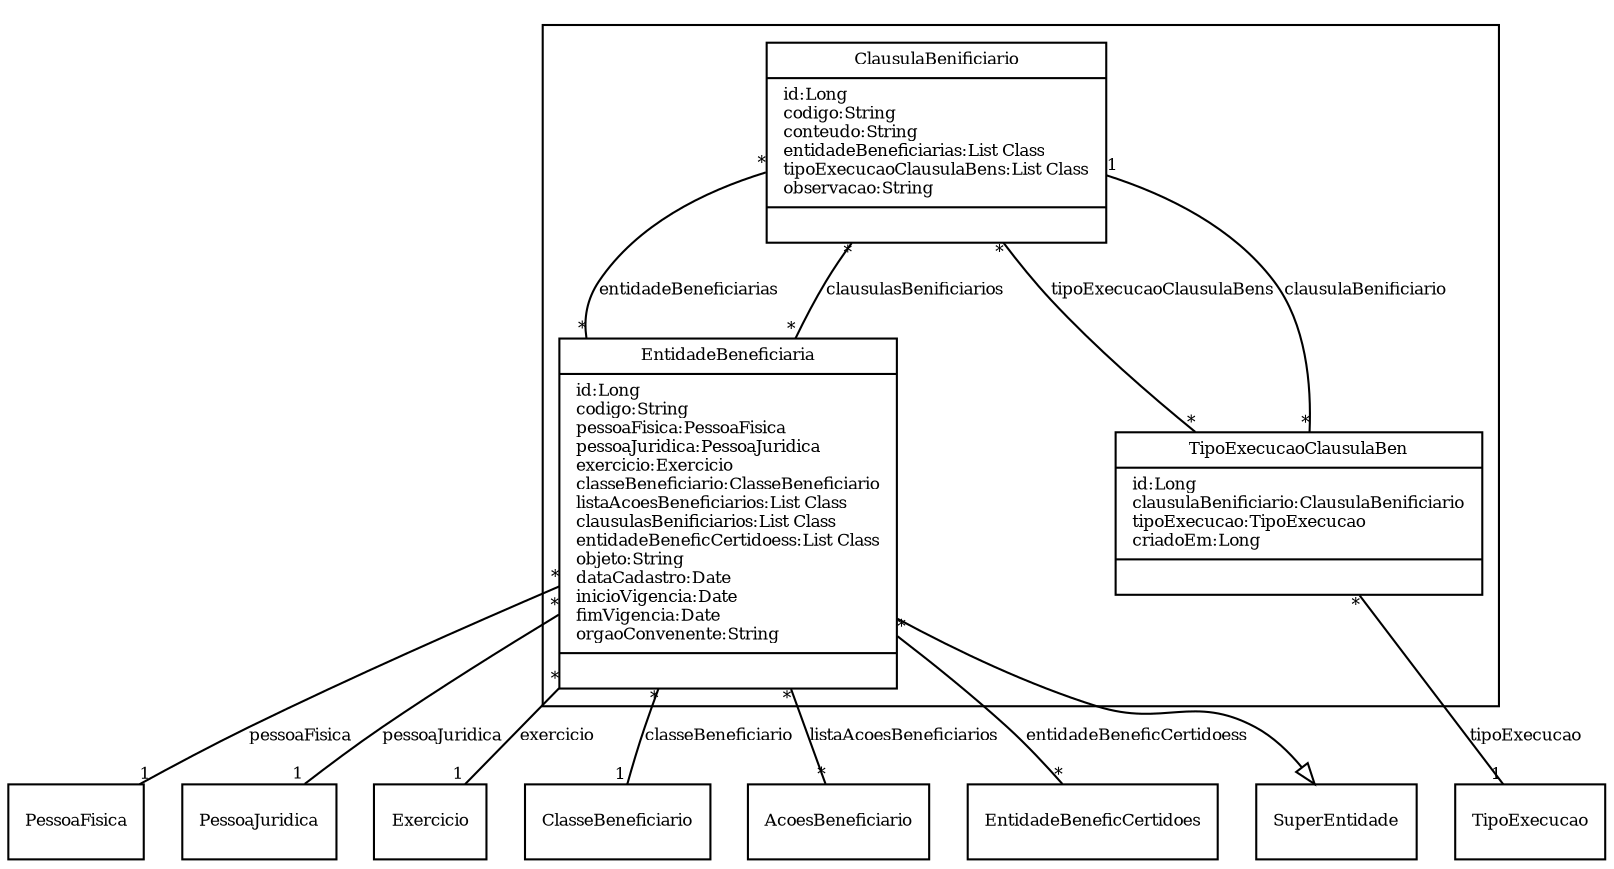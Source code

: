 digraph G{
fontname = "Times-Roman"
fontsize = 8

node [
        fontname = "Times-Roman"
        fontsize = 8
        shape = "record"
]

edge [
        fontname = "Times-Roman"
        fontsize = 8
]

subgraph clusterCLAUSULAS_BENEFICIARIAS
{
ClausulaBenificiario [label = "{ClausulaBenificiario|id:Long\lcodigo:String\lconteudo:String\lentidadeBeneficiarias:List Class\ltipoExecucaoClausulaBens:List Class\lobservacao:String\l|\l}"]
EntidadeBeneficiaria [label = "{EntidadeBeneficiaria|id:Long\lcodigo:String\lpessoaFisica:PessoaFisica\lpessoaJuridica:PessoaJuridica\lexercicio:Exercicio\lclasseBeneficiario:ClasseBeneficiario\llistaAcoesBeneficiarios:List Class\lclausulasBenificiarios:List Class\lentidadeBeneficCertidoess:List Class\lobjeto:String\ldataCadastro:Date\linicioVigencia:Date\lfimVigencia:Date\lorgaoConvenente:String\l|\l}"]
TipoExecucaoClausulaBen [label = "{TipoExecucaoClausulaBen|id:Long\lclausulaBenificiario:ClausulaBenificiario\ltipoExecucao:TipoExecucao\lcriadoEm:Long\l|\l}"]
}
edge [arrowhead = "none" headlabel = "*" taillabel = "*"] ClausulaBenificiario -> EntidadeBeneficiaria [label = "entidadeBeneficiarias"]
edge [arrowhead = "none" headlabel = "*" taillabel = "*"] ClausulaBenificiario -> TipoExecucaoClausulaBen [label = "tipoExecucaoClausulaBens"]
edge [arrowhead = "none" headlabel = "1" taillabel = "*"] EntidadeBeneficiaria -> PessoaFisica [label = "pessoaFisica"]
edge [arrowhead = "none" headlabel = "1" taillabel = "*"] EntidadeBeneficiaria -> PessoaJuridica [label = "pessoaJuridica"]
edge [arrowhead = "none" headlabel = "1" taillabel = "*"] EntidadeBeneficiaria -> Exercicio [label = "exercicio"]
edge [arrowhead = "none" headlabel = "1" taillabel = "*"] EntidadeBeneficiaria -> ClasseBeneficiario [label = "classeBeneficiario"]
edge [arrowhead = "none" headlabel = "*" taillabel = "*"] EntidadeBeneficiaria -> AcoesBeneficiario [label = "listaAcoesBeneficiarios"]
edge [arrowhead = "none" headlabel = "*" taillabel = "*"] EntidadeBeneficiaria -> ClausulaBenificiario [label = "clausulasBenificiarios"]
edge [arrowhead = "none" headlabel = "*" taillabel = "*"] EntidadeBeneficiaria -> EntidadeBeneficCertidoes [label = "entidadeBeneficCertidoess"]
edge [ arrowhead = "empty" headlabel = "" taillabel = ""] EntidadeBeneficiaria -> SuperEntidade
edge [arrowhead = "none" headlabel = "1" taillabel = "*"] TipoExecucaoClausulaBen -> ClausulaBenificiario [label = "clausulaBenificiario"]
edge [arrowhead = "none" headlabel = "1" taillabel = "*"] TipoExecucaoClausulaBen -> TipoExecucao [label = "tipoExecucao"]
}
